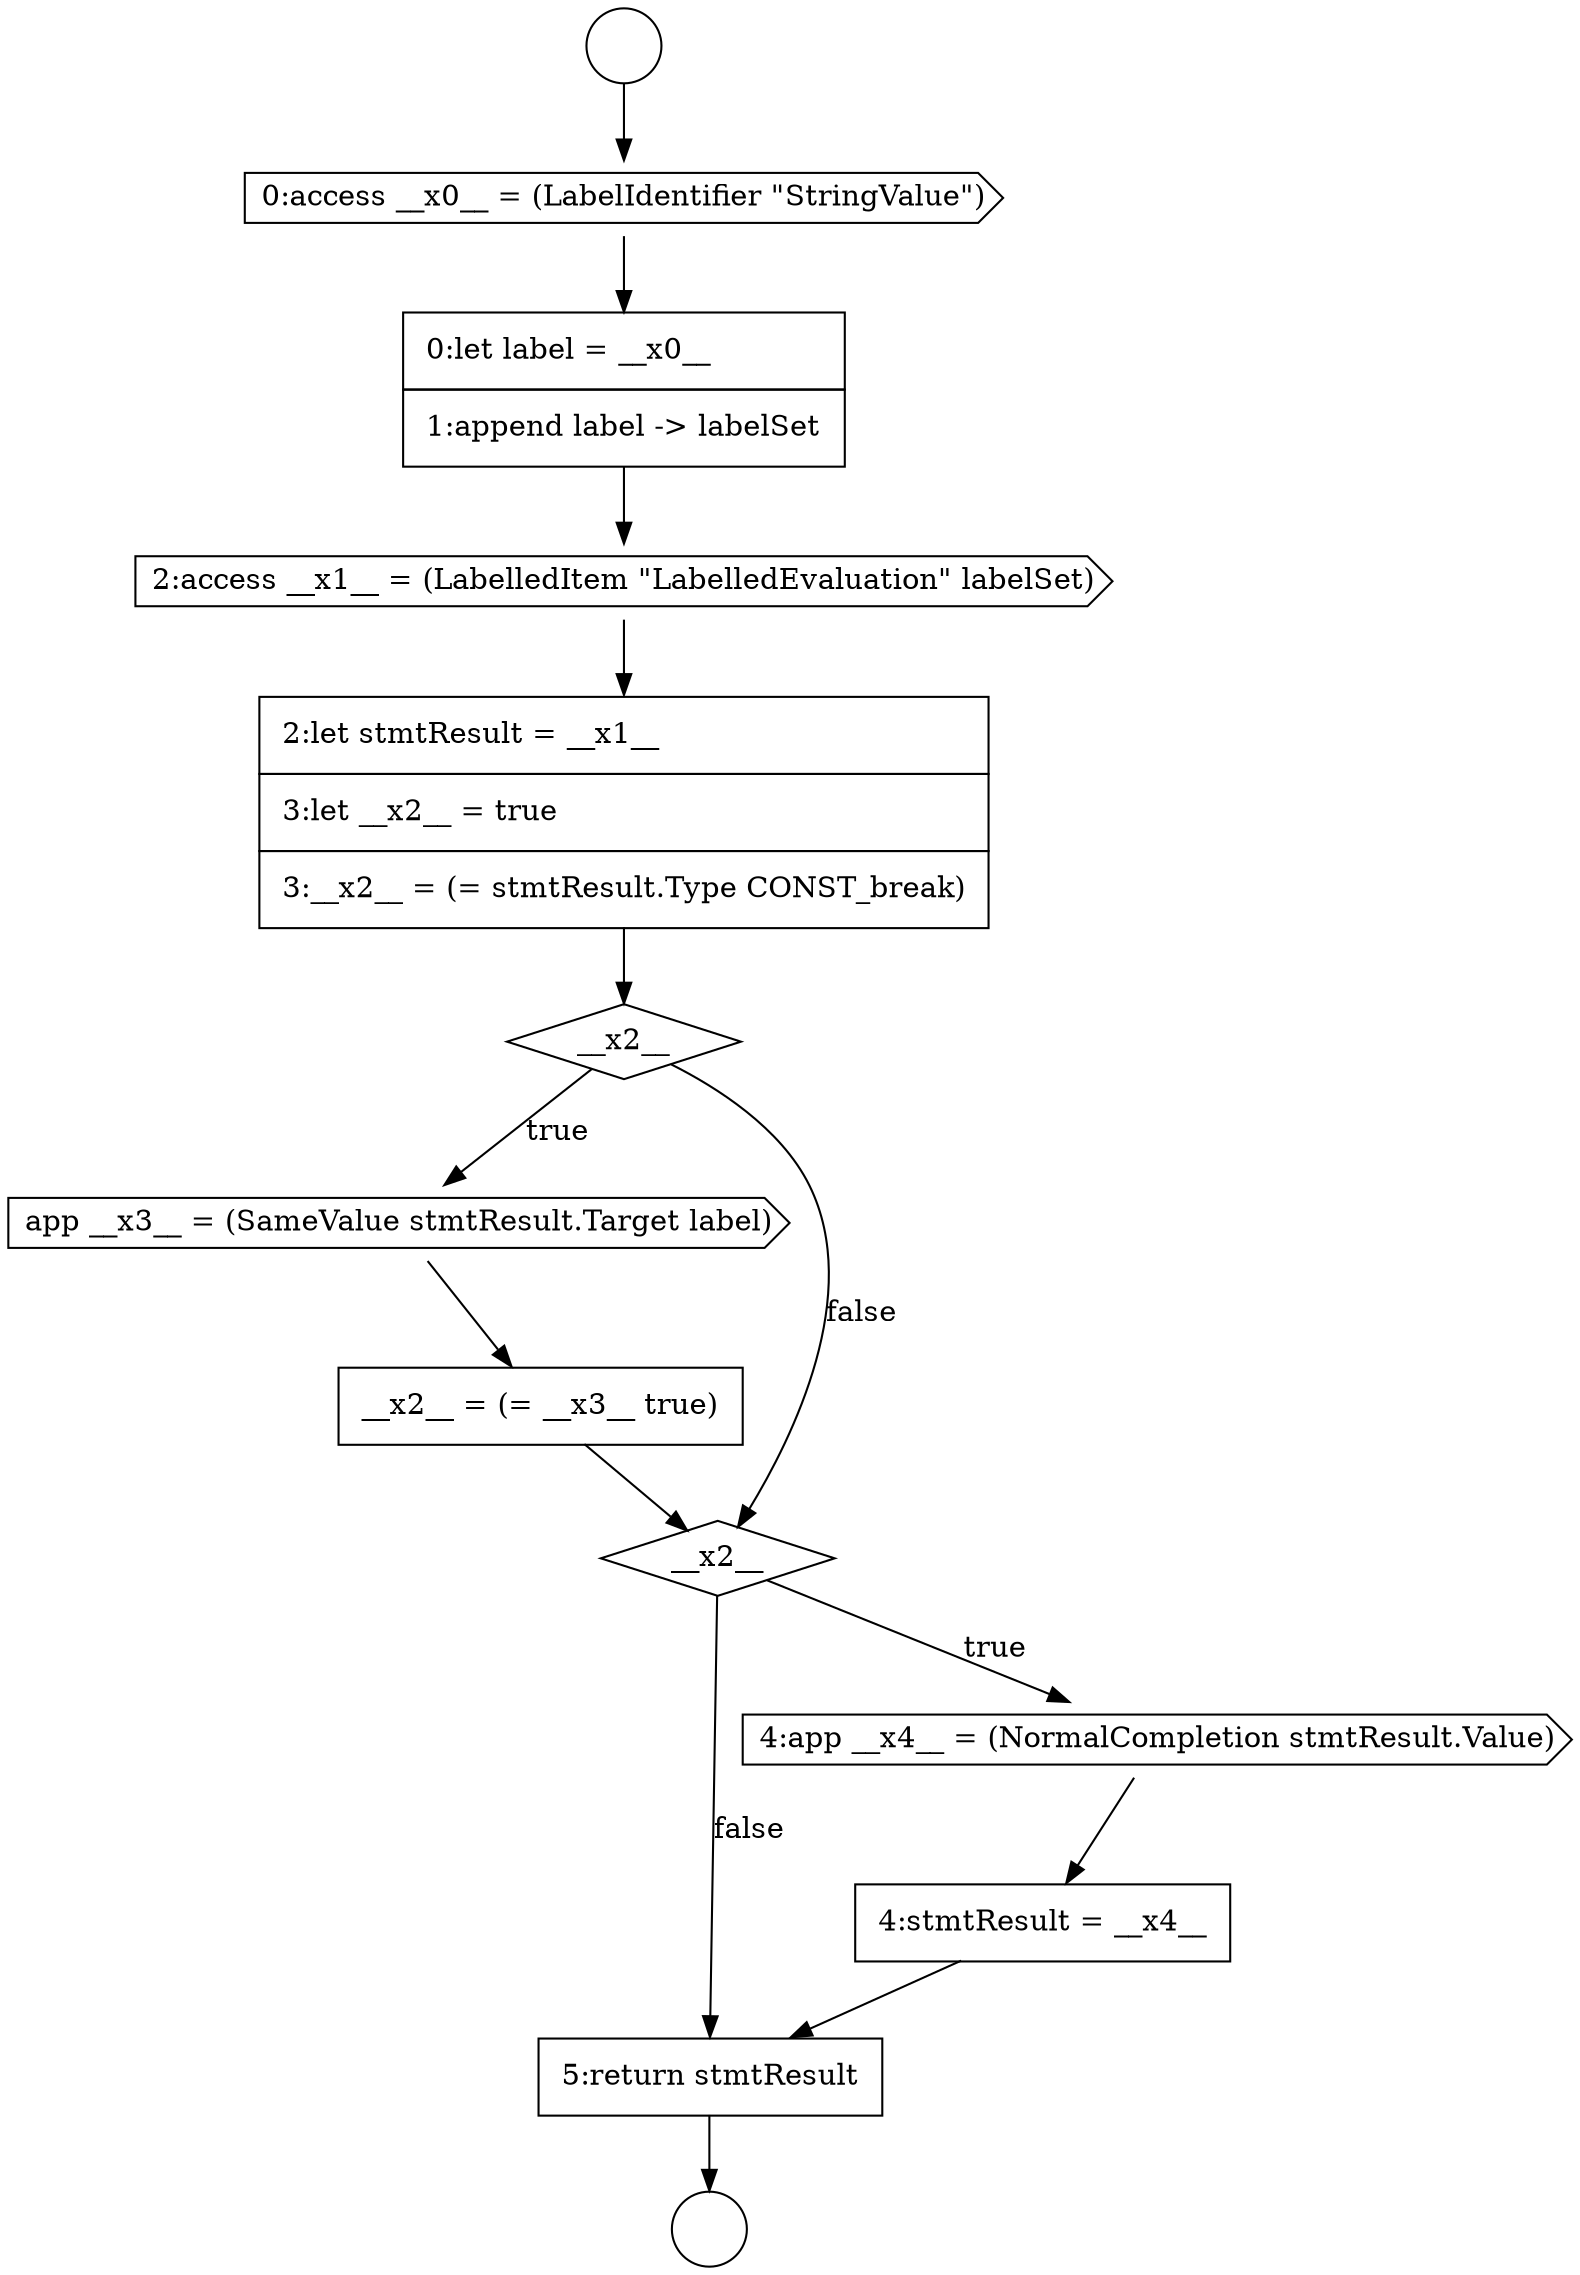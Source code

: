 digraph {
  node7422 [shape=none, margin=0, label=<<font color="black">
    <table border="0" cellborder="1" cellspacing="0" cellpadding="10">
      <tr><td align="left">5:return stmtResult</td></tr>
    </table>
  </font>> color="black" fillcolor="white" style=filled]
  node7418 [shape=none, margin=0, label=<<font color="black">
    <table border="0" cellborder="1" cellspacing="0" cellpadding="10">
      <tr><td align="left">__x2__ = (= __x3__ true)</td></tr>
    </table>
  </font>> color="black" fillcolor="white" style=filled]
  node7413 [shape=none, margin=0, label=<<font color="black">
    <table border="0" cellborder="1" cellspacing="0" cellpadding="10">
      <tr><td align="left">0:let label = __x0__</td></tr>
      <tr><td align="left">1:append label -&gt; labelSet</td></tr>
    </table>
  </font>> color="black" fillcolor="white" style=filled]
  node7410 [shape=circle label=" " color="black" fillcolor="white" style=filled]
  node7421 [shape=none, margin=0, label=<<font color="black">
    <table border="0" cellborder="1" cellspacing="0" cellpadding="10">
      <tr><td align="left">4:stmtResult = __x4__</td></tr>
    </table>
  </font>> color="black" fillcolor="white" style=filled]
  node7417 [shape=cds, label=<<font color="black">app __x3__ = (SameValue stmtResult.Target label)</font>> color="black" fillcolor="white" style=filled]
  node7414 [shape=cds, label=<<font color="black">2:access __x1__ = (LabelledItem &quot;LabelledEvaluation&quot; labelSet)</font>> color="black" fillcolor="white" style=filled]
  node7411 [shape=circle label=" " color="black" fillcolor="white" style=filled]
  node7415 [shape=none, margin=0, label=<<font color="black">
    <table border="0" cellborder="1" cellspacing="0" cellpadding="10">
      <tr><td align="left">2:let stmtResult = __x1__</td></tr>
      <tr><td align="left">3:let __x2__ = true</td></tr>
      <tr><td align="left">3:__x2__ = (= stmtResult.Type CONST_break)</td></tr>
    </table>
  </font>> color="black" fillcolor="white" style=filled]
  node7420 [shape=cds, label=<<font color="black">4:app __x4__ = (NormalCompletion stmtResult.Value)</font>> color="black" fillcolor="white" style=filled]
  node7412 [shape=cds, label=<<font color="black">0:access __x0__ = (LabelIdentifier &quot;StringValue&quot;)</font>> color="black" fillcolor="white" style=filled]
  node7416 [shape=diamond, label=<<font color="black">__x2__</font>> color="black" fillcolor="white" style=filled]
  node7419 [shape=diamond, label=<<font color="black">__x2__</font>> color="black" fillcolor="white" style=filled]
  node7413 -> node7414 [ color="black"]
  node7421 -> node7422 [ color="black"]
  node7415 -> node7416 [ color="black"]
  node7417 -> node7418 [ color="black"]
  node7418 -> node7419 [ color="black"]
  node7419 -> node7420 [label=<<font color="black">true</font>> color="black"]
  node7419 -> node7422 [label=<<font color="black">false</font>> color="black"]
  node7412 -> node7413 [ color="black"]
  node7420 -> node7421 [ color="black"]
  node7422 -> node7411 [ color="black"]
  node7416 -> node7417 [label=<<font color="black">true</font>> color="black"]
  node7416 -> node7419 [label=<<font color="black">false</font>> color="black"]
  node7414 -> node7415 [ color="black"]
  node7410 -> node7412 [ color="black"]
}
